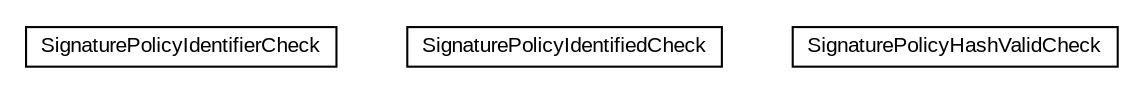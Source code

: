 #!/usr/local/bin/dot
#
# Class diagram 
# Generated by UMLGraph version R5_6-24-gf6e263 (http://www.umlgraph.org/)
#

digraph G {
	edge [fontname="arial",fontsize=10,labelfontname="arial",labelfontsize=10];
	node [fontname="arial",fontsize=10,shape=plaintext];
	nodesep=0.25;
	ranksep=0.5;
	// eu.europa.esig.dss.validation.process.bbb.vci.checks.SignaturePolicyIdentifierCheck
	c32187 [label=<<table title="eu.europa.esig.dss.validation.process.bbb.vci.checks.SignaturePolicyIdentifierCheck" border="0" cellborder="1" cellspacing="0" cellpadding="2" port="p" href="./SignaturePolicyIdentifierCheck.html">
		<tr><td><table border="0" cellspacing="0" cellpadding="1">
<tr><td align="center" balign="center"> SignaturePolicyIdentifierCheck </td></tr>
		</table></td></tr>
		</table>>, URL="./SignaturePolicyIdentifierCheck.html", fontname="arial", fontcolor="black", fontsize=10.0];
	// eu.europa.esig.dss.validation.process.bbb.vci.checks.SignaturePolicyIdentifiedCheck
	c32188 [label=<<table title="eu.europa.esig.dss.validation.process.bbb.vci.checks.SignaturePolicyIdentifiedCheck" border="0" cellborder="1" cellspacing="0" cellpadding="2" port="p" href="./SignaturePolicyIdentifiedCheck.html">
		<tr><td><table border="0" cellspacing="0" cellpadding="1">
<tr><td align="center" balign="center"> SignaturePolicyIdentifiedCheck </td></tr>
		</table></td></tr>
		</table>>, URL="./SignaturePolicyIdentifiedCheck.html", fontname="arial", fontcolor="black", fontsize=10.0];
	// eu.europa.esig.dss.validation.process.bbb.vci.checks.SignaturePolicyHashValidCheck
	c32189 [label=<<table title="eu.europa.esig.dss.validation.process.bbb.vci.checks.SignaturePolicyHashValidCheck" border="0" cellborder="1" cellspacing="0" cellpadding="2" port="p" href="./SignaturePolicyHashValidCheck.html">
		<tr><td><table border="0" cellspacing="0" cellpadding="1">
<tr><td align="center" balign="center"> SignaturePolicyHashValidCheck </td></tr>
		</table></td></tr>
		</table>>, URL="./SignaturePolicyHashValidCheck.html", fontname="arial", fontcolor="black", fontsize=10.0];
}

